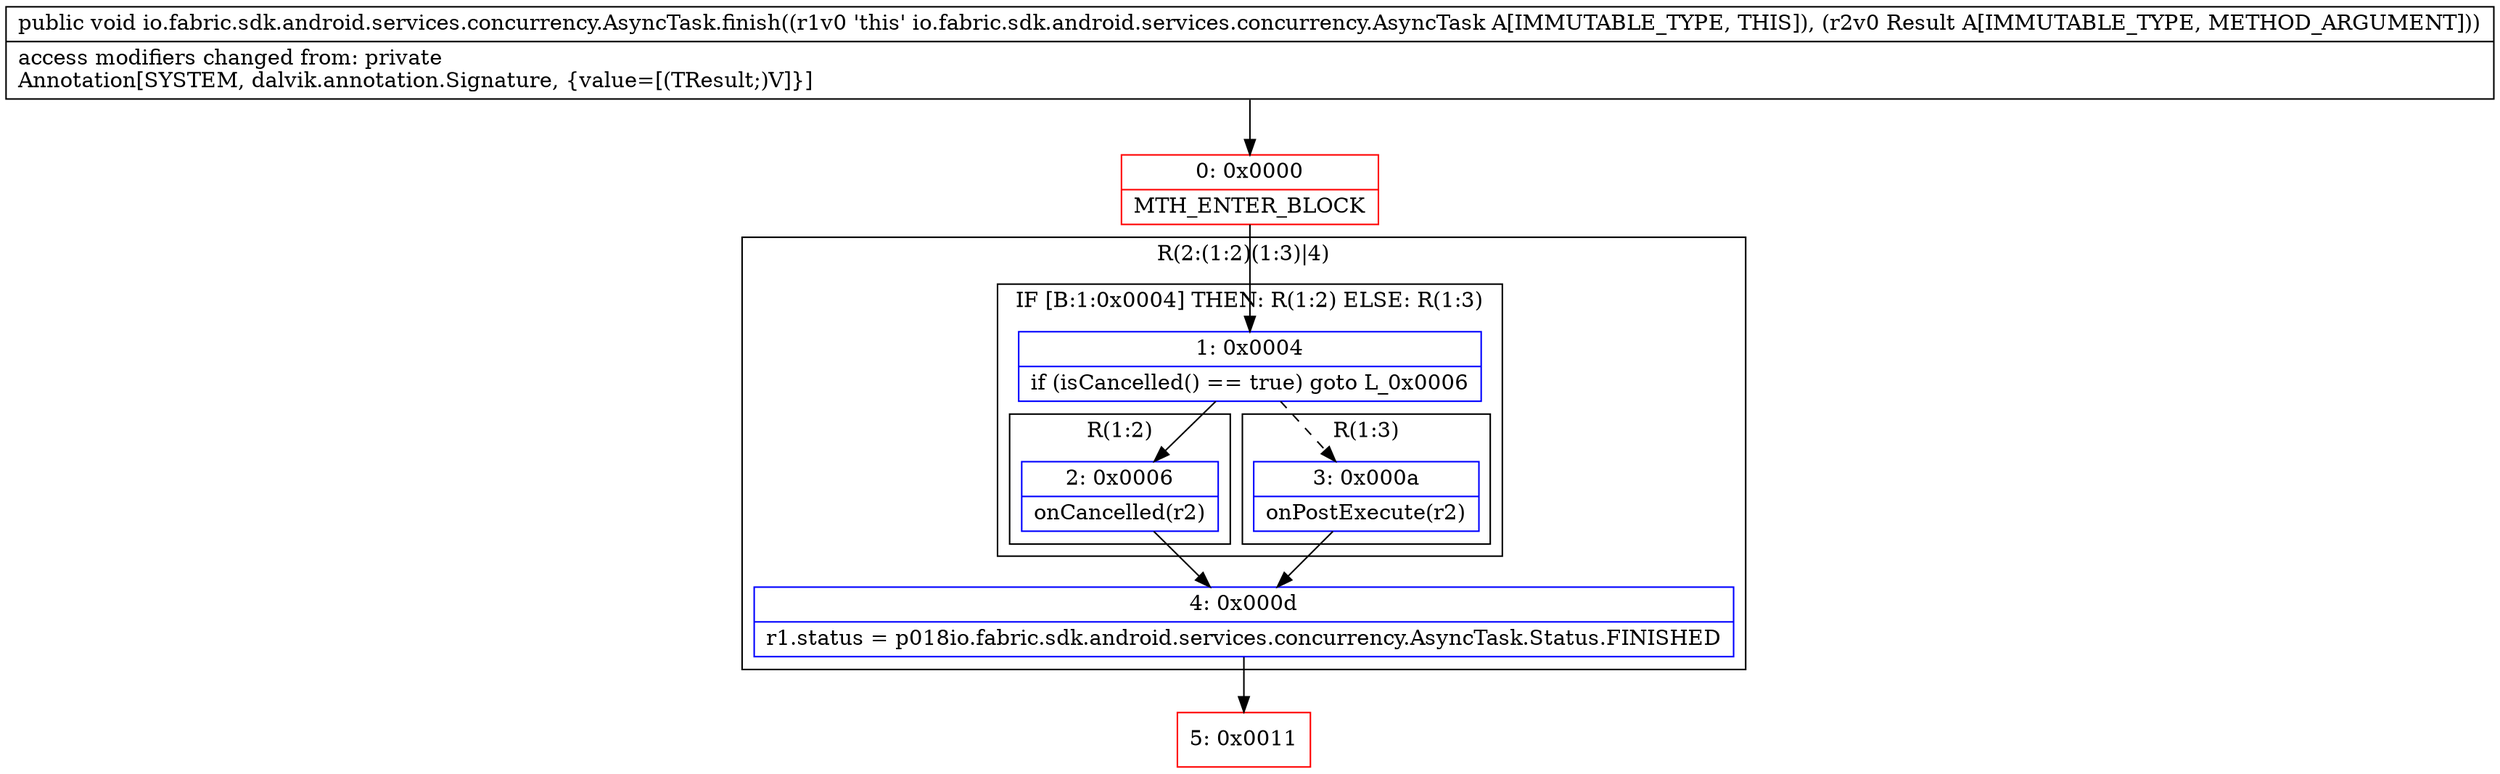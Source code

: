 digraph "CFG forio.fabric.sdk.android.services.concurrency.AsyncTask.finish(Ljava\/lang\/Object;)V" {
subgraph cluster_Region_1897319850 {
label = "R(2:(1:2)(1:3)|4)";
node [shape=record,color=blue];
subgraph cluster_IfRegion_1605368439 {
label = "IF [B:1:0x0004] THEN: R(1:2) ELSE: R(1:3)";
node [shape=record,color=blue];
Node_1 [shape=record,label="{1\:\ 0x0004|if (isCancelled() == true) goto L_0x0006\l}"];
subgraph cluster_Region_926401162 {
label = "R(1:2)";
node [shape=record,color=blue];
Node_2 [shape=record,label="{2\:\ 0x0006|onCancelled(r2)\l}"];
}
subgraph cluster_Region_2064359163 {
label = "R(1:3)";
node [shape=record,color=blue];
Node_3 [shape=record,label="{3\:\ 0x000a|onPostExecute(r2)\l}"];
}
}
Node_4 [shape=record,label="{4\:\ 0x000d|r1.status = p018io.fabric.sdk.android.services.concurrency.AsyncTask.Status.FINISHED\l}"];
}
Node_0 [shape=record,color=red,label="{0\:\ 0x0000|MTH_ENTER_BLOCK\l}"];
Node_5 [shape=record,color=red,label="{5\:\ 0x0011}"];
MethodNode[shape=record,label="{public void io.fabric.sdk.android.services.concurrency.AsyncTask.finish((r1v0 'this' io.fabric.sdk.android.services.concurrency.AsyncTask A[IMMUTABLE_TYPE, THIS]), (r2v0 Result A[IMMUTABLE_TYPE, METHOD_ARGUMENT]))  | access modifiers changed from: private\lAnnotation[SYSTEM, dalvik.annotation.Signature, \{value=[(TResult;)V]\}]\l}"];
MethodNode -> Node_0;
Node_1 -> Node_2;
Node_1 -> Node_3[style=dashed];
Node_2 -> Node_4;
Node_3 -> Node_4;
Node_4 -> Node_5;
Node_0 -> Node_1;
}

